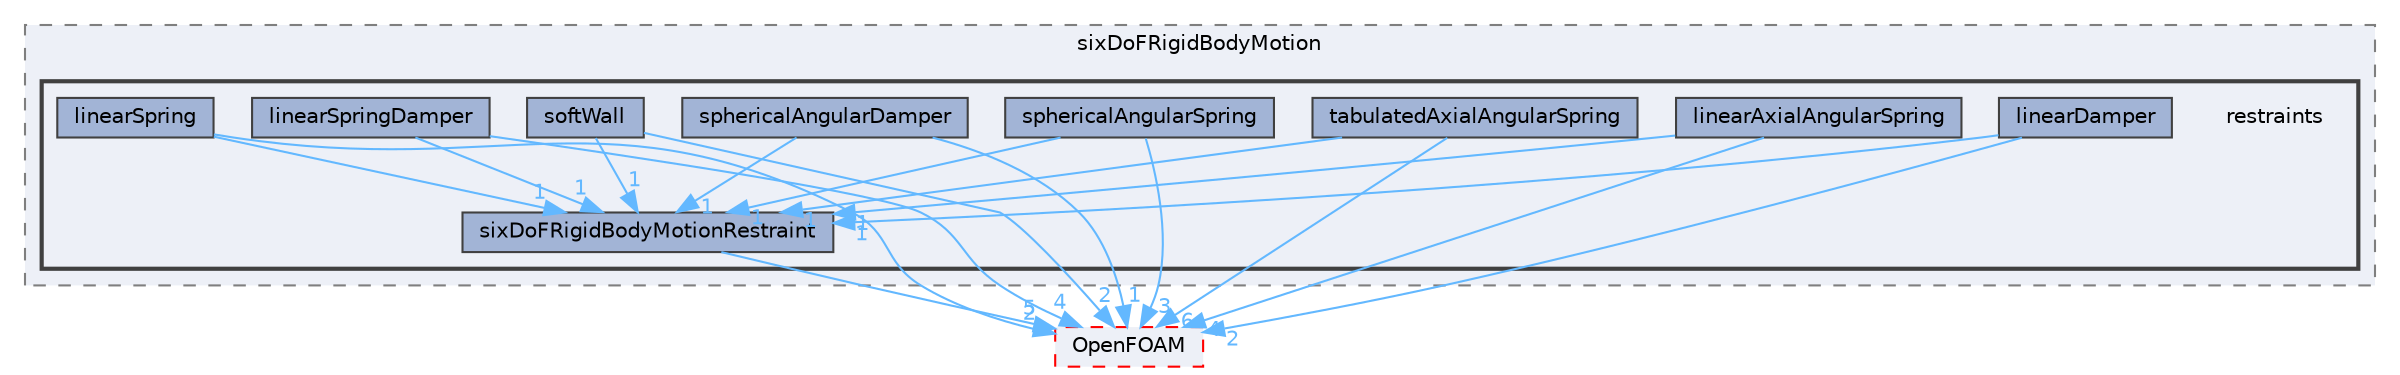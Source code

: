 digraph "src/sixDoFRigidBodyMotion/sixDoFRigidBodyMotion/restraints"
{
 // LATEX_PDF_SIZE
  bgcolor="transparent";
  edge [fontname=Helvetica,fontsize=10,labelfontname=Helvetica,labelfontsize=10];
  node [fontname=Helvetica,fontsize=10,shape=box,height=0.2,width=0.4];
  compound=true
  subgraph clusterdir_7bf5f2e6b4a44539c2947a2841ca313c {
    graph [ bgcolor="#edf0f7", pencolor="grey50", label="sixDoFRigidBodyMotion", fontname=Helvetica,fontsize=10 style="filled,dashed", URL="dir_7bf5f2e6b4a44539c2947a2841ca313c.html",tooltip=""]
  subgraph clusterdir_72e9e3456c414eac52b3a6275bc6c58e {
    graph [ bgcolor="#edf0f7", pencolor="grey25", label="", fontname=Helvetica,fontsize=10 style="filled,bold", URL="dir_72e9e3456c414eac52b3a6275bc6c58e.html",tooltip=""]
    dir_72e9e3456c414eac52b3a6275bc6c58e [shape=plaintext, label="restraints"];
  dir_613caea0e77c2d64fc4665e8bc5096cf [label="linearAxialAngularSpring", fillcolor="#a2b4d6", color="grey25", style="filled", URL="dir_613caea0e77c2d64fc4665e8bc5096cf.html",tooltip=""];
  dir_16bcdff0e54d41d5ec9d5bed7319eabc [label="linearDamper", fillcolor="#a2b4d6", color="grey25", style="filled", URL="dir_16bcdff0e54d41d5ec9d5bed7319eabc.html",tooltip=""];
  dir_ed8c2e13203cd45b5d17172bbda4d891 [label="linearSpring", fillcolor="#a2b4d6", color="grey25", style="filled", URL="dir_ed8c2e13203cd45b5d17172bbda4d891.html",tooltip=""];
  dir_88cecd8fe41e102078b18813d8054a93 [label="linearSpringDamper", fillcolor="#a2b4d6", color="grey25", style="filled", URL="dir_88cecd8fe41e102078b18813d8054a93.html",tooltip=""];
  dir_6e1bc2e36688850bd3aeabb66192bef0 [label="sixDoFRigidBodyMotionRestraint", fillcolor="#a2b4d6", color="grey25", style="filled", URL="dir_6e1bc2e36688850bd3aeabb66192bef0.html",tooltip=""];
  dir_c5d7824d665c3185466e6f9519e0b0f7 [label="softWall", fillcolor="#a2b4d6", color="grey25", style="filled", URL="dir_c5d7824d665c3185466e6f9519e0b0f7.html",tooltip=""];
  dir_4322ee2a7db33eeb5682829af7ccd812 [label="sphericalAngularDamper", fillcolor="#a2b4d6", color="grey25", style="filled", URL="dir_4322ee2a7db33eeb5682829af7ccd812.html",tooltip=""];
  dir_9c88e0883347d77f307b52d2efa79644 [label="sphericalAngularSpring", fillcolor="#a2b4d6", color="grey25", style="filled", URL="dir_9c88e0883347d77f307b52d2efa79644.html",tooltip=""];
  dir_5315f8ba6970c2b15bcf8d80d942efc0 [label="tabulatedAxialAngularSpring", fillcolor="#a2b4d6", color="grey25", style="filled", URL="dir_5315f8ba6970c2b15bcf8d80d942efc0.html",tooltip=""];
  }
  }
  dir_c5473ff19b20e6ec4dfe5c310b3778a8 [label="OpenFOAM", fillcolor="#edf0f7", color="red", style="filled,dashed", URL="dir_c5473ff19b20e6ec4dfe5c310b3778a8.html",tooltip=""];
  dir_613caea0e77c2d64fc4665e8bc5096cf->dir_6e1bc2e36688850bd3aeabb66192bef0 [headlabel="1", labeldistance=1.5 headhref="dir_002189_003565.html" href="dir_002189_003565.html" color="steelblue1" fontcolor="steelblue1"];
  dir_613caea0e77c2d64fc4665e8bc5096cf->dir_c5473ff19b20e6ec4dfe5c310b3778a8 [headlabel="4", labeldistance=1.5 headhref="dir_002189_002695.html" href="dir_002189_002695.html" color="steelblue1" fontcolor="steelblue1"];
  dir_16bcdff0e54d41d5ec9d5bed7319eabc->dir_6e1bc2e36688850bd3aeabb66192bef0 [headlabel="1", labeldistance=1.5 headhref="dir_002191_003565.html" href="dir_002191_003565.html" color="steelblue1" fontcolor="steelblue1"];
  dir_16bcdff0e54d41d5ec9d5bed7319eabc->dir_c5473ff19b20e6ec4dfe5c310b3778a8 [headlabel="2", labeldistance=1.5 headhref="dir_002191_002695.html" href="dir_002191_002695.html" color="steelblue1" fontcolor="steelblue1"];
  dir_ed8c2e13203cd45b5d17172bbda4d891->dir_6e1bc2e36688850bd3aeabb66192bef0 [headlabel="1", labeldistance=1.5 headhref="dir_002205_003565.html" href="dir_002205_003565.html" color="steelblue1" fontcolor="steelblue1"];
  dir_ed8c2e13203cd45b5d17172bbda4d891->dir_c5473ff19b20e6ec4dfe5c310b3778a8 [headlabel="2", labeldistance=1.5 headhref="dir_002205_002695.html" href="dir_002205_002695.html" color="steelblue1" fontcolor="steelblue1"];
  dir_88cecd8fe41e102078b18813d8054a93->dir_6e1bc2e36688850bd3aeabb66192bef0 [headlabel="1", labeldistance=1.5 headhref="dir_002206_003565.html" href="dir_002206_003565.html" color="steelblue1" fontcolor="steelblue1"];
  dir_88cecd8fe41e102078b18813d8054a93->dir_c5473ff19b20e6ec4dfe5c310b3778a8 [headlabel="4", labeldistance=1.5 headhref="dir_002206_002695.html" href="dir_002206_002695.html" color="steelblue1" fontcolor="steelblue1"];
  dir_6e1bc2e36688850bd3aeabb66192bef0->dir_c5473ff19b20e6ec4dfe5c310b3778a8 [headlabel="5", labeldistance=1.5 headhref="dir_003565_002695.html" href="dir_003565_002695.html" color="steelblue1" fontcolor="steelblue1"];
  dir_c5d7824d665c3185466e6f9519e0b0f7->dir_6e1bc2e36688850bd3aeabb66192bef0 [headlabel="1", labeldistance=1.5 headhref="dir_003612_003565.html" href="dir_003612_003565.html" color="steelblue1" fontcolor="steelblue1"];
  dir_c5d7824d665c3185466e6f9519e0b0f7->dir_c5473ff19b20e6ec4dfe5c310b3778a8 [headlabel="2", labeldistance=1.5 headhref="dir_003612_002695.html" href="dir_003612_002695.html" color="steelblue1" fontcolor="steelblue1"];
  dir_4322ee2a7db33eeb5682829af7ccd812->dir_6e1bc2e36688850bd3aeabb66192bef0 [headlabel="1", labeldistance=1.5 headhref="dir_003700_003565.html" href="dir_003700_003565.html" color="steelblue1" fontcolor="steelblue1"];
  dir_4322ee2a7db33eeb5682829af7ccd812->dir_c5473ff19b20e6ec4dfe5c310b3778a8 [headlabel="1", labeldistance=1.5 headhref="dir_003700_002695.html" href="dir_003700_002695.html" color="steelblue1" fontcolor="steelblue1"];
  dir_9c88e0883347d77f307b52d2efa79644->dir_6e1bc2e36688850bd3aeabb66192bef0 [headlabel="1", labeldistance=1.5 headhref="dir_003701_003565.html" href="dir_003701_003565.html" color="steelblue1" fontcolor="steelblue1"];
  dir_9c88e0883347d77f307b52d2efa79644->dir_c5473ff19b20e6ec4dfe5c310b3778a8 [headlabel="3", labeldistance=1.5 headhref="dir_003701_002695.html" href="dir_003701_002695.html" color="steelblue1" fontcolor="steelblue1"];
  dir_5315f8ba6970c2b15bcf8d80d942efc0->dir_6e1bc2e36688850bd3aeabb66192bef0 [headlabel="1", labeldistance=1.5 headhref="dir_003955_003565.html" href="dir_003955_003565.html" color="steelblue1" fontcolor="steelblue1"];
  dir_5315f8ba6970c2b15bcf8d80d942efc0->dir_c5473ff19b20e6ec4dfe5c310b3778a8 [headlabel="6", labeldistance=1.5 headhref="dir_003955_002695.html" href="dir_003955_002695.html" color="steelblue1" fontcolor="steelblue1"];
}

